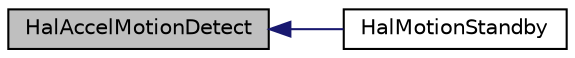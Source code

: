 digraph "HalAccelMotionDetect"
{
  edge [fontname="Helvetica",fontsize="10",labelfontname="Helvetica",labelfontsize="10"];
  node [fontname="Helvetica",fontsize="10",shape=record];
  rankdir="LR";
  Node1 [label="HalAccelMotionDetect",height=0.2,width=0.4,color="black", fillcolor="grey75", style="filled" fontcolor="black"];
  Node1 -> Node2 [dir="back",color="midnightblue",fontsize="10",style="solid",fontname="Helvetica"];
  Node2 [label="HalMotionStandby",height=0.2,width=0.4,color="black", fillcolor="white", style="filled",URL="$hal__motion_8h.html#ae45bb3b20065623871a0f393f3089eb9"];
}
